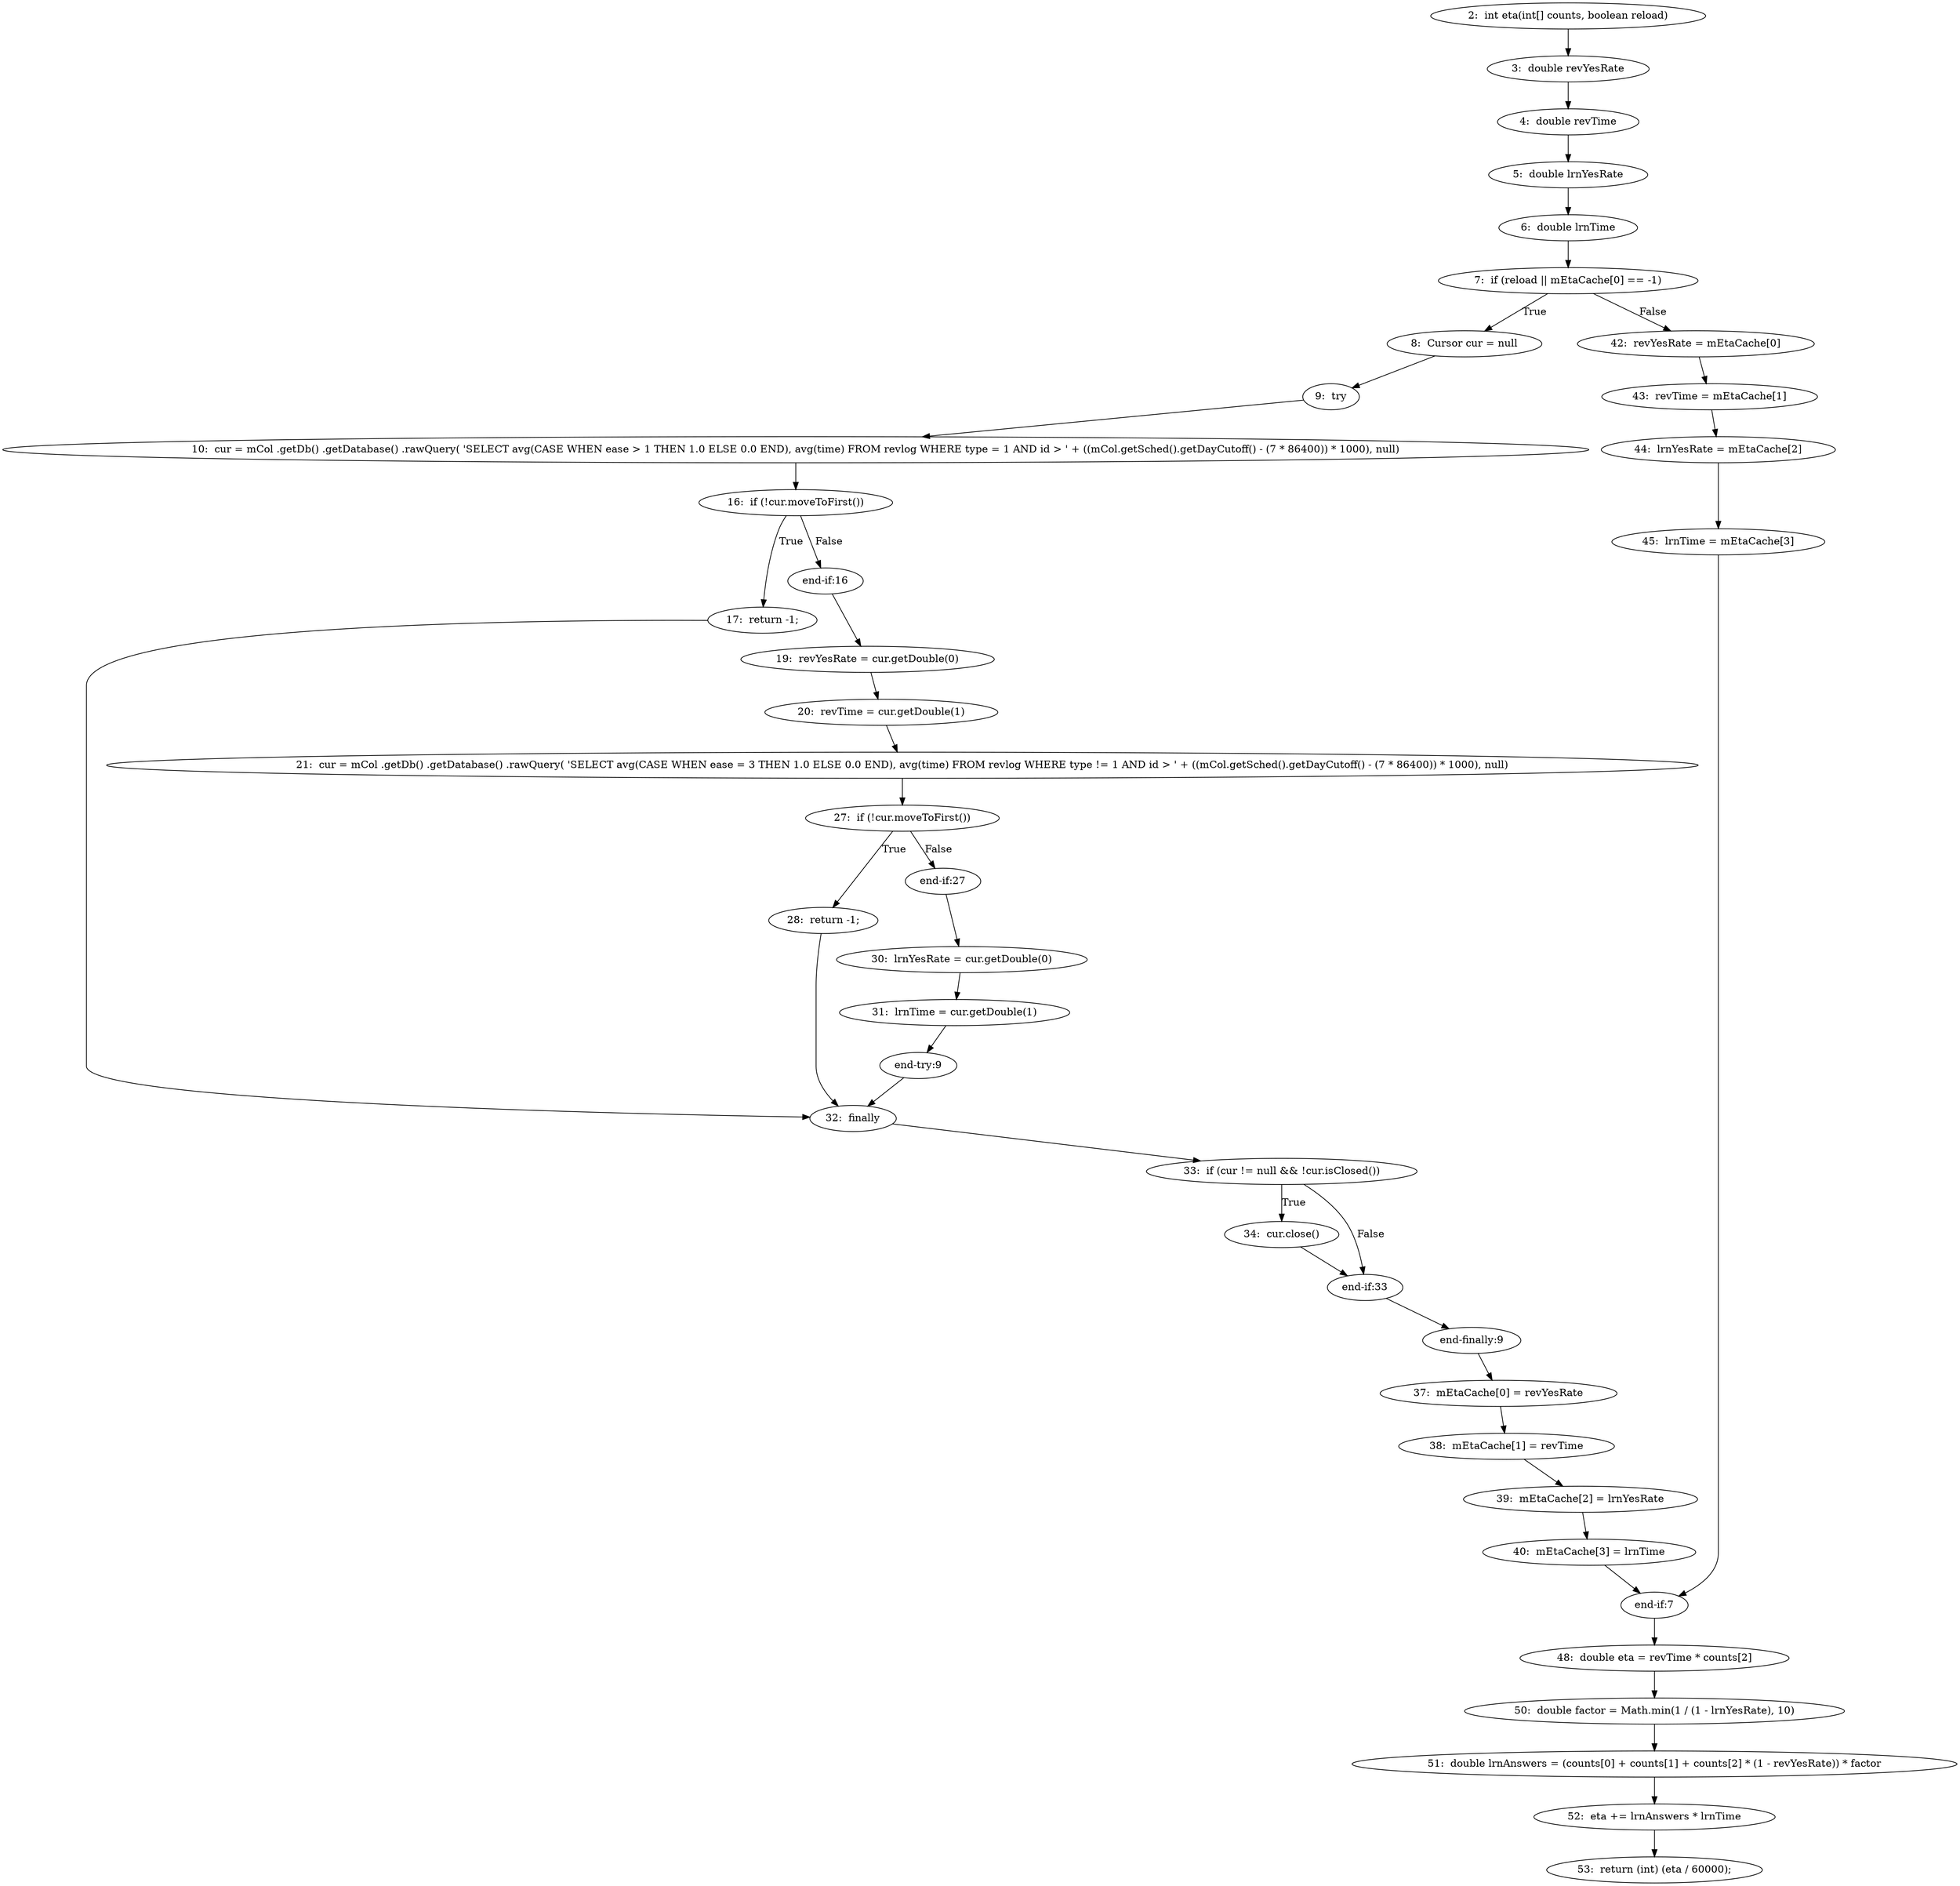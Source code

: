 digraph CFG {
  // graph-vertices
  v1  [label="2:  int eta(int[] counts, boolean reload)"];
  v2  [label="3:  double revYesRate"];
  v3  [label="4:  double revTime"];
  v4  [label="5:  double lrnYesRate"];
  v5  [label="6:  double lrnTime"];
  v6  [label="7:  if (reload || mEtaCache[0] == -1)"];
  v7  [label="8:  Cursor cur = null"];
  v8  [label="42:  revYesRate = mEtaCache[0]"];
  v9  [label="43:  revTime = mEtaCache[1]"];
  v10  [label="44:  lrnYesRate = mEtaCache[2]"];
  v11  [label="45:  lrnTime = mEtaCache[3]"];
  v12  [label="end-if:7"];
  v13  [label="48:  double eta = revTime * counts[2]"];
  v14  [label="50:  double factor = Math.min(1 / (1 - lrnYesRate), 10)"];
  v15  [label="51:  double lrnAnswers = (counts[0] + counts[1] + counts[2] * (1 - revYesRate)) * factor"];
  v16  [label="52:  eta += lrnAnswers * lrnTime"];
  v17  [label="53:  return (int) (eta / 60000);"];
  v18  [label="9:  try"];
  v19  [label="10:  cur = mCol .getDb() .getDatabase() .rawQuery( 'SELECT avg(CASE WHEN ease > 1 THEN 1.0 ELSE 0.0 END), avg(time) FROM revlog WHERE type = 1 AND id > ' + ((mCol.getSched().getDayCutoff() - (7 * 86400)) * 1000), null)"];
  v20  [label="16:  if (!cur.moveToFirst())"];
  v21  [label="17:  return -1;"];
  v22  [label="end-if:16"];
  v23  [label="19:  revYesRate = cur.getDouble(0)"];
  v24  [label="20:  revTime = cur.getDouble(1)"];
  v25  [label="21:  cur = mCol .getDb() .getDatabase() .rawQuery( 'SELECT avg(CASE WHEN ease = 3 THEN 1.0 ELSE 0.0 END), avg(time) FROM revlog WHERE type != 1 AND id > ' + ((mCol.getSched().getDayCutoff() - (7 * 86400)) * 1000), null)"];
  v26  [label="27:  if (!cur.moveToFirst())"];
  v27  [label="28:  return -1;"];
  v28  [label="end-if:27"];
  v29  [label="30:  lrnYesRate = cur.getDouble(0)"];
  v30  [label="31:  lrnTime = cur.getDouble(1)"];
  v31  [label="end-try:9"];
  v32  [label="32:  finally"];
  v33  [label="33:  if (cur != null && !cur.isClosed())"];
  v34  [label="34:  cur.close()"];
  v35  [label="end-if:33"];
  v36  [label="end-finally:9"];
  v37  [label="37:  mEtaCache[0] = revYesRate"];
  v38  [label="38:  mEtaCache[1] = revTime"];
  v39  [label="39:  mEtaCache[2] = lrnYesRate"];
  v40  [label="40:  mEtaCache[3] = lrnTime"];
  // graph-edges
  v1 -> v2;
  v2 -> v3;
  v3 -> v4;
  v4 -> v5;
  v5 -> v6;
  v6 -> v7  [label="True"];
  v6 -> v8  [label="False"];
  v8 -> v9;
  v9 -> v10;
  v10 -> v11;
  v11 -> v12;
  v12 -> v13;
  v13 -> v14;
  v14 -> v15;
  v15 -> v16;
  v16 -> v17;
  v7 -> v18;
  v18 -> v19;
  v19 -> v20;
  v20 -> v21  [label="True"];
  v20 -> v22  [label="False"];
  v22 -> v23;
  v23 -> v24;
  v24 -> v25;
  v25 -> v26;
  v26 -> v27  [label="True"];
  v26 -> v28  [label="False"];
  v28 -> v29;
  v29 -> v30;
  v30 -> v31;
  v31 -> v32;
  v32 -> v33;
  v33 -> v34  [label="True"];
  v33 -> v35  [label="False"];
  v35 -> v36;
  v36 -> v37;
  v37 -> v38;
  v38 -> v39;
  v39 -> v40;
  v40 -> v12;
  v34 -> v35;
  v27 -> v32;
  v21 -> v32;
  // end-of-graph
}
